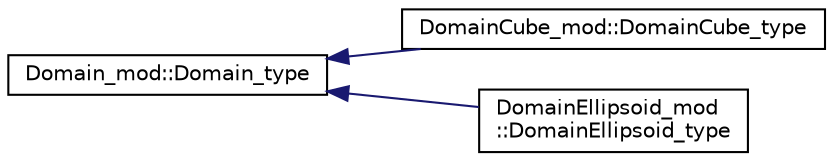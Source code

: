 digraph "Graphical Class Hierarchy"
{
 // LATEX_PDF_SIZE
  edge [fontname="Helvetica",fontsize="10",labelfontname="Helvetica",labelfontsize="10"];
  node [fontname="Helvetica",fontsize="10",shape=record];
  rankdir="LR";
  Node0 [label="Domain_mod::Domain_type",height=0.2,width=0.4,color="black", fillcolor="white", style="filled",URL="$structDomain__mod_1_1Domain__type.html",tooltip="The base class for ParaMonte LogFunc domains."];
  Node0 -> Node1 [dir="back",color="midnightblue",fontsize="10",style="solid",fontname="Helvetica"];
  Node1 [label="DomainCube_mod::DomainCube_type",height=0.2,width=0.4,color="black", fillcolor="white", style="filled",URL="$structDomainCube__mod_1_1DomainCube__type.html",tooltip="The class for Hyper-cubical domain."];
  Node0 -> Node2 [dir="back",color="midnightblue",fontsize="10",style="solid",fontname="Helvetica"];
  Node2 [label="DomainEllipsoid_mod\l::DomainEllipsoid_type",height=0.2,width=0.4,color="black", fillcolor="white", style="filled",URL="$structDomainEllipsoid__mod_1_1DomainEllipsoid__type.html",tooltip="The class for Hyper-ellipsoidal domain."];
}
